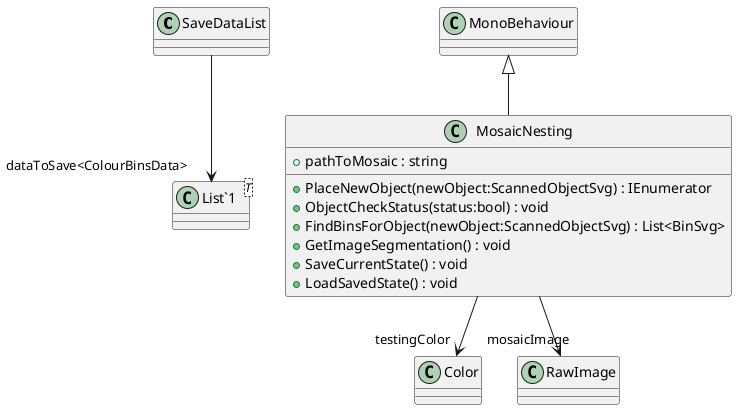 @startuml
class SaveDataList {
}
class MosaicNesting {
    + pathToMosaic : string
    + PlaceNewObject(newObject:ScannedObjectSvg) : IEnumerator
    + ObjectCheckStatus(status:bool) : void
    + FindBinsForObject(newObject:ScannedObjectSvg) : List<BinSvg>
    + GetImageSegmentation() : void
    + SaveCurrentState() : void
    + LoadSavedState() : void
}
class "List`1"<T> {
}
SaveDataList --> "dataToSave<ColourBinsData>" "List`1"
MonoBehaviour <|-- MosaicNesting
MosaicNesting --> "testingColor" Color
MosaicNesting --> "mosaicImage" RawImage
@enduml

